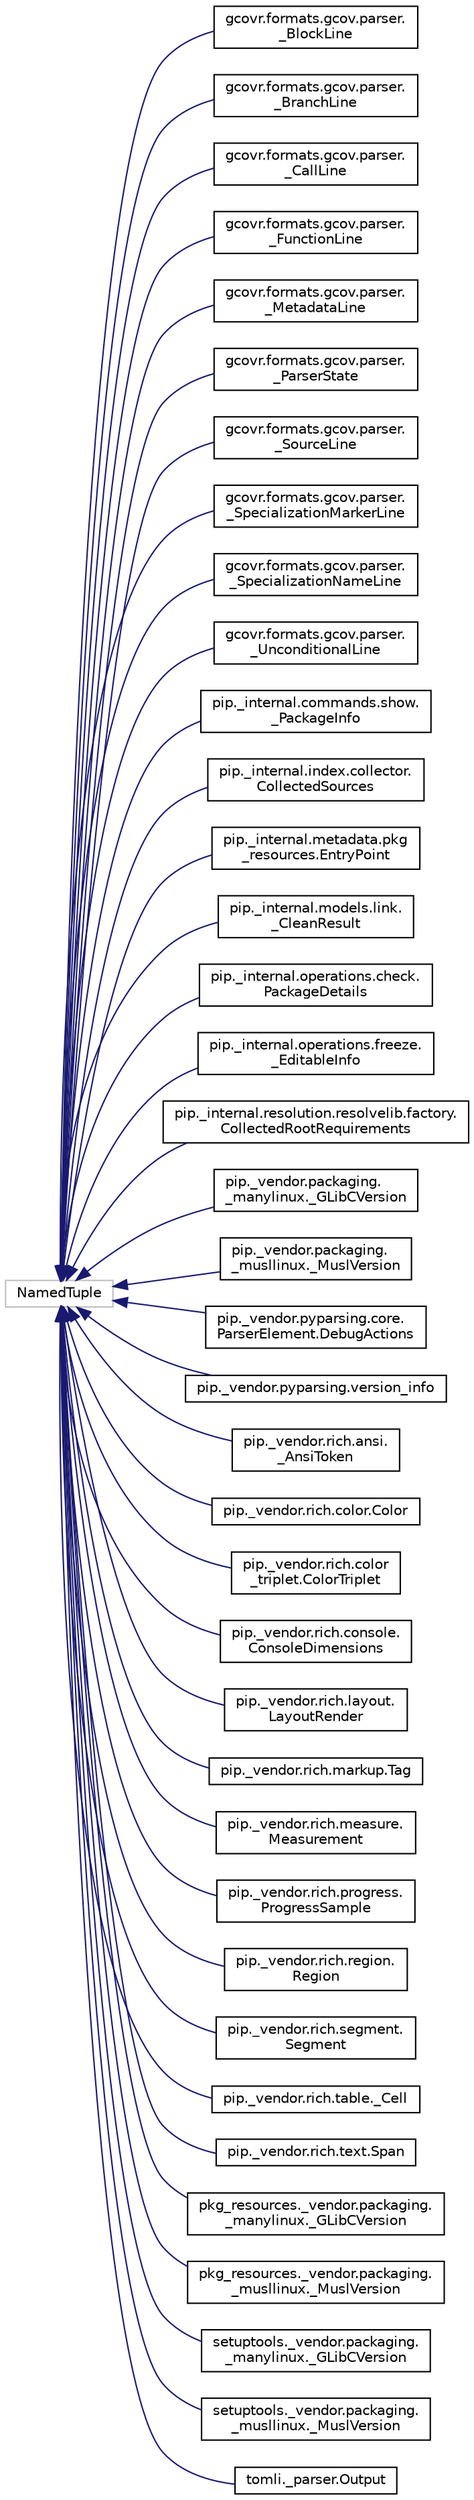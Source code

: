 digraph "Graphical Class Hierarchy"
{
 // LATEX_PDF_SIZE
  edge [fontname="Helvetica",fontsize="10",labelfontname="Helvetica",labelfontsize="10"];
  node [fontname="Helvetica",fontsize="10",shape=record];
  rankdir="LR";
  Node3579 [label="NamedTuple",height=0.2,width=0.4,color="grey75", fillcolor="white", style="filled",tooltip=" "];
  Node3579 -> Node0 [dir="back",color="midnightblue",fontsize="10",style="solid",fontname="Helvetica"];
  Node0 [label="gcovr.formats.gcov.parser.\l_BlockLine",height=0.2,width=0.4,color="black", fillcolor="white", style="filled",URL="$classgcovr_1_1formats_1_1gcov_1_1parser_1_1__BlockLine.html",tooltip=" "];
  Node3579 -> Node3581 [dir="back",color="midnightblue",fontsize="10",style="solid",fontname="Helvetica"];
  Node3581 [label="gcovr.formats.gcov.parser.\l_BranchLine",height=0.2,width=0.4,color="black", fillcolor="white", style="filled",URL="$classgcovr_1_1formats_1_1gcov_1_1parser_1_1__BranchLine.html",tooltip=" "];
  Node3579 -> Node3582 [dir="back",color="midnightblue",fontsize="10",style="solid",fontname="Helvetica"];
  Node3582 [label="gcovr.formats.gcov.parser.\l_CallLine",height=0.2,width=0.4,color="black", fillcolor="white", style="filled",URL="$classgcovr_1_1formats_1_1gcov_1_1parser_1_1__CallLine.html",tooltip=" "];
  Node3579 -> Node3583 [dir="back",color="midnightblue",fontsize="10",style="solid",fontname="Helvetica"];
  Node3583 [label="gcovr.formats.gcov.parser.\l_FunctionLine",height=0.2,width=0.4,color="black", fillcolor="white", style="filled",URL="$classgcovr_1_1formats_1_1gcov_1_1parser_1_1__FunctionLine.html",tooltip=" "];
  Node3579 -> Node3584 [dir="back",color="midnightblue",fontsize="10",style="solid",fontname="Helvetica"];
  Node3584 [label="gcovr.formats.gcov.parser.\l_MetadataLine",height=0.2,width=0.4,color="black", fillcolor="white", style="filled",URL="$classgcovr_1_1formats_1_1gcov_1_1parser_1_1__MetadataLine.html",tooltip=" "];
  Node3579 -> Node3585 [dir="back",color="midnightblue",fontsize="10",style="solid",fontname="Helvetica"];
  Node3585 [label="gcovr.formats.gcov.parser.\l_ParserState",height=0.2,width=0.4,color="black", fillcolor="white", style="filled",URL="$classgcovr_1_1formats_1_1gcov_1_1parser_1_1__ParserState.html",tooltip=" "];
  Node3579 -> Node3586 [dir="back",color="midnightblue",fontsize="10",style="solid",fontname="Helvetica"];
  Node3586 [label="gcovr.formats.gcov.parser.\l_SourceLine",height=0.2,width=0.4,color="black", fillcolor="white", style="filled",URL="$classgcovr_1_1formats_1_1gcov_1_1parser_1_1__SourceLine.html",tooltip=" "];
  Node3579 -> Node3587 [dir="back",color="midnightblue",fontsize="10",style="solid",fontname="Helvetica"];
  Node3587 [label="gcovr.formats.gcov.parser.\l_SpecializationMarkerLine",height=0.2,width=0.4,color="black", fillcolor="white", style="filled",URL="$classgcovr_1_1formats_1_1gcov_1_1parser_1_1__SpecializationMarkerLine.html",tooltip=" "];
  Node3579 -> Node3588 [dir="back",color="midnightblue",fontsize="10",style="solid",fontname="Helvetica"];
  Node3588 [label="gcovr.formats.gcov.parser.\l_SpecializationNameLine",height=0.2,width=0.4,color="black", fillcolor="white", style="filled",URL="$classgcovr_1_1formats_1_1gcov_1_1parser_1_1__SpecializationNameLine.html",tooltip=" "];
  Node3579 -> Node3589 [dir="back",color="midnightblue",fontsize="10",style="solid",fontname="Helvetica"];
  Node3589 [label="gcovr.formats.gcov.parser.\l_UnconditionalLine",height=0.2,width=0.4,color="black", fillcolor="white", style="filled",URL="$classgcovr_1_1formats_1_1gcov_1_1parser_1_1__UnconditionalLine.html",tooltip=" "];
  Node3579 -> Node3590 [dir="back",color="midnightblue",fontsize="10",style="solid",fontname="Helvetica"];
  Node3590 [label="pip._internal.commands.show.\l_PackageInfo",height=0.2,width=0.4,color="black", fillcolor="white", style="filled",URL="$classpip_1_1__internal_1_1commands_1_1show_1_1__PackageInfo.html",tooltip=" "];
  Node3579 -> Node3591 [dir="back",color="midnightblue",fontsize="10",style="solid",fontname="Helvetica"];
  Node3591 [label="pip._internal.index.collector.\lCollectedSources",height=0.2,width=0.4,color="black", fillcolor="white", style="filled",URL="$classpip_1_1__internal_1_1index_1_1collector_1_1CollectedSources.html",tooltip=" "];
  Node3579 -> Node3592 [dir="back",color="midnightblue",fontsize="10",style="solid",fontname="Helvetica"];
  Node3592 [label="pip._internal.metadata.pkg\l_resources.EntryPoint",height=0.2,width=0.4,color="black", fillcolor="white", style="filled",URL="$classpip_1_1__internal_1_1metadata_1_1pkg__resources_1_1EntryPoint.html",tooltip=" "];
  Node3579 -> Node3593 [dir="back",color="midnightblue",fontsize="10",style="solid",fontname="Helvetica"];
  Node3593 [label="pip._internal.models.link.\l_CleanResult",height=0.2,width=0.4,color="black", fillcolor="white", style="filled",URL="$classpip_1_1__internal_1_1models_1_1link_1_1__CleanResult.html",tooltip=" "];
  Node3579 -> Node3594 [dir="back",color="midnightblue",fontsize="10",style="solid",fontname="Helvetica"];
  Node3594 [label="pip._internal.operations.check.\lPackageDetails",height=0.2,width=0.4,color="black", fillcolor="white", style="filled",URL="$classpip_1_1__internal_1_1operations_1_1check_1_1PackageDetails.html",tooltip=" "];
  Node3579 -> Node3595 [dir="back",color="midnightblue",fontsize="10",style="solid",fontname="Helvetica"];
  Node3595 [label="pip._internal.operations.freeze.\l_EditableInfo",height=0.2,width=0.4,color="black", fillcolor="white", style="filled",URL="$classpip_1_1__internal_1_1operations_1_1freeze_1_1__EditableInfo.html",tooltip=" "];
  Node3579 -> Node3596 [dir="back",color="midnightblue",fontsize="10",style="solid",fontname="Helvetica"];
  Node3596 [label="pip._internal.resolution.resolvelib.factory.\lCollectedRootRequirements",height=0.2,width=0.4,color="black", fillcolor="white", style="filled",URL="$classpip_1_1__internal_1_1resolution_1_1resolvelib_1_1factory_1_1CollectedRootRequirements.html",tooltip=" "];
  Node3579 -> Node3597 [dir="back",color="midnightblue",fontsize="10",style="solid",fontname="Helvetica"];
  Node3597 [label="pip._vendor.packaging.\l_manylinux._GLibCVersion",height=0.2,width=0.4,color="black", fillcolor="white", style="filled",URL="$classpip_1_1__vendor_1_1packaging_1_1__manylinux_1_1__GLibCVersion.html",tooltip=" "];
  Node3579 -> Node3598 [dir="back",color="midnightblue",fontsize="10",style="solid",fontname="Helvetica"];
  Node3598 [label="pip._vendor.packaging.\l_musllinux._MuslVersion",height=0.2,width=0.4,color="black", fillcolor="white", style="filled",URL="$classpip_1_1__vendor_1_1packaging_1_1__musllinux_1_1__MuslVersion.html",tooltip=" "];
  Node3579 -> Node3599 [dir="back",color="midnightblue",fontsize="10",style="solid",fontname="Helvetica"];
  Node3599 [label="pip._vendor.pyparsing.core.\lParserElement.DebugActions",height=0.2,width=0.4,color="black", fillcolor="white", style="filled",URL="$classpip_1_1__vendor_1_1pyparsing_1_1core_1_1ParserElement_1_1DebugActions.html",tooltip=" "];
  Node3579 -> Node3600 [dir="back",color="midnightblue",fontsize="10",style="solid",fontname="Helvetica"];
  Node3600 [label="pip._vendor.pyparsing.version_info",height=0.2,width=0.4,color="black", fillcolor="white", style="filled",URL="$classpip_1_1__vendor_1_1pyparsing_1_1version__info.html",tooltip=" "];
  Node3579 -> Node3601 [dir="back",color="midnightblue",fontsize="10",style="solid",fontname="Helvetica"];
  Node3601 [label="pip._vendor.rich.ansi.\l_AnsiToken",height=0.2,width=0.4,color="black", fillcolor="white", style="filled",URL="$classpip_1_1__vendor_1_1rich_1_1ansi_1_1__AnsiToken.html",tooltip=" "];
  Node3579 -> Node3602 [dir="back",color="midnightblue",fontsize="10",style="solid",fontname="Helvetica"];
  Node3602 [label="pip._vendor.rich.color.Color",height=0.2,width=0.4,color="black", fillcolor="white", style="filled",URL="$classpip_1_1__vendor_1_1rich_1_1color_1_1Color.html",tooltip=" "];
  Node3579 -> Node3603 [dir="back",color="midnightblue",fontsize="10",style="solid",fontname="Helvetica"];
  Node3603 [label="pip._vendor.rich.color\l_triplet.ColorTriplet",height=0.2,width=0.4,color="black", fillcolor="white", style="filled",URL="$classpip_1_1__vendor_1_1rich_1_1color__triplet_1_1ColorTriplet.html",tooltip=" "];
  Node3579 -> Node3604 [dir="back",color="midnightblue",fontsize="10",style="solid",fontname="Helvetica"];
  Node3604 [label="pip._vendor.rich.console.\lConsoleDimensions",height=0.2,width=0.4,color="black", fillcolor="white", style="filled",URL="$classpip_1_1__vendor_1_1rich_1_1console_1_1ConsoleDimensions.html",tooltip=" "];
  Node3579 -> Node3605 [dir="back",color="midnightblue",fontsize="10",style="solid",fontname="Helvetica"];
  Node3605 [label="pip._vendor.rich.layout.\lLayoutRender",height=0.2,width=0.4,color="black", fillcolor="white", style="filled",URL="$classpip_1_1__vendor_1_1rich_1_1layout_1_1LayoutRender.html",tooltip=" "];
  Node3579 -> Node3606 [dir="back",color="midnightblue",fontsize="10",style="solid",fontname="Helvetica"];
  Node3606 [label="pip._vendor.rich.markup.Tag",height=0.2,width=0.4,color="black", fillcolor="white", style="filled",URL="$classpip_1_1__vendor_1_1rich_1_1markup_1_1Tag.html",tooltip=" "];
  Node3579 -> Node3607 [dir="back",color="midnightblue",fontsize="10",style="solid",fontname="Helvetica"];
  Node3607 [label="pip._vendor.rich.measure.\lMeasurement",height=0.2,width=0.4,color="black", fillcolor="white", style="filled",URL="$classpip_1_1__vendor_1_1rich_1_1measure_1_1Measurement.html",tooltip=" "];
  Node3579 -> Node3608 [dir="back",color="midnightblue",fontsize="10",style="solid",fontname="Helvetica"];
  Node3608 [label="pip._vendor.rich.progress.\lProgressSample",height=0.2,width=0.4,color="black", fillcolor="white", style="filled",URL="$classpip_1_1__vendor_1_1rich_1_1progress_1_1ProgressSample.html",tooltip=" "];
  Node3579 -> Node3609 [dir="back",color="midnightblue",fontsize="10",style="solid",fontname="Helvetica"];
  Node3609 [label="pip._vendor.rich.region.\lRegion",height=0.2,width=0.4,color="black", fillcolor="white", style="filled",URL="$classpip_1_1__vendor_1_1rich_1_1region_1_1Region.html",tooltip=" "];
  Node3579 -> Node3610 [dir="back",color="midnightblue",fontsize="10",style="solid",fontname="Helvetica"];
  Node3610 [label="pip._vendor.rich.segment.\lSegment",height=0.2,width=0.4,color="black", fillcolor="white", style="filled",URL="$classpip_1_1__vendor_1_1rich_1_1segment_1_1Segment.html",tooltip=" "];
  Node3579 -> Node3611 [dir="back",color="midnightblue",fontsize="10",style="solid",fontname="Helvetica"];
  Node3611 [label="pip._vendor.rich.table._Cell",height=0.2,width=0.4,color="black", fillcolor="white", style="filled",URL="$classpip_1_1__vendor_1_1rich_1_1table_1_1__Cell.html",tooltip=" "];
  Node3579 -> Node3612 [dir="back",color="midnightblue",fontsize="10",style="solid",fontname="Helvetica"];
  Node3612 [label="pip._vendor.rich.text.Span",height=0.2,width=0.4,color="black", fillcolor="white", style="filled",URL="$classpip_1_1__vendor_1_1rich_1_1text_1_1Span.html",tooltip=" "];
  Node3579 -> Node3613 [dir="back",color="midnightblue",fontsize="10",style="solid",fontname="Helvetica"];
  Node3613 [label="pkg_resources._vendor.packaging.\l_manylinux._GLibCVersion",height=0.2,width=0.4,color="black", fillcolor="white", style="filled",URL="$classpkg__resources_1_1__vendor_1_1packaging_1_1__manylinux_1_1__GLibCVersion.html",tooltip=" "];
  Node3579 -> Node3614 [dir="back",color="midnightblue",fontsize="10",style="solid",fontname="Helvetica"];
  Node3614 [label="pkg_resources._vendor.packaging.\l_musllinux._MuslVersion",height=0.2,width=0.4,color="black", fillcolor="white", style="filled",URL="$classpkg__resources_1_1__vendor_1_1packaging_1_1__musllinux_1_1__MuslVersion.html",tooltip=" "];
  Node3579 -> Node3615 [dir="back",color="midnightblue",fontsize="10",style="solid",fontname="Helvetica"];
  Node3615 [label="setuptools._vendor.packaging.\l_manylinux._GLibCVersion",height=0.2,width=0.4,color="black", fillcolor="white", style="filled",URL="$classsetuptools_1_1__vendor_1_1packaging_1_1__manylinux_1_1__GLibCVersion.html",tooltip=" "];
  Node3579 -> Node3616 [dir="back",color="midnightblue",fontsize="10",style="solid",fontname="Helvetica"];
  Node3616 [label="setuptools._vendor.packaging.\l_musllinux._MuslVersion",height=0.2,width=0.4,color="black", fillcolor="white", style="filled",URL="$classsetuptools_1_1__vendor_1_1packaging_1_1__musllinux_1_1__MuslVersion.html",tooltip=" "];
  Node3579 -> Node3617 [dir="back",color="midnightblue",fontsize="10",style="solid",fontname="Helvetica"];
  Node3617 [label="tomli._parser.Output",height=0.2,width=0.4,color="black", fillcolor="white", style="filled",URL="$classtomli_1_1__parser_1_1Output.html",tooltip=" "];
}
